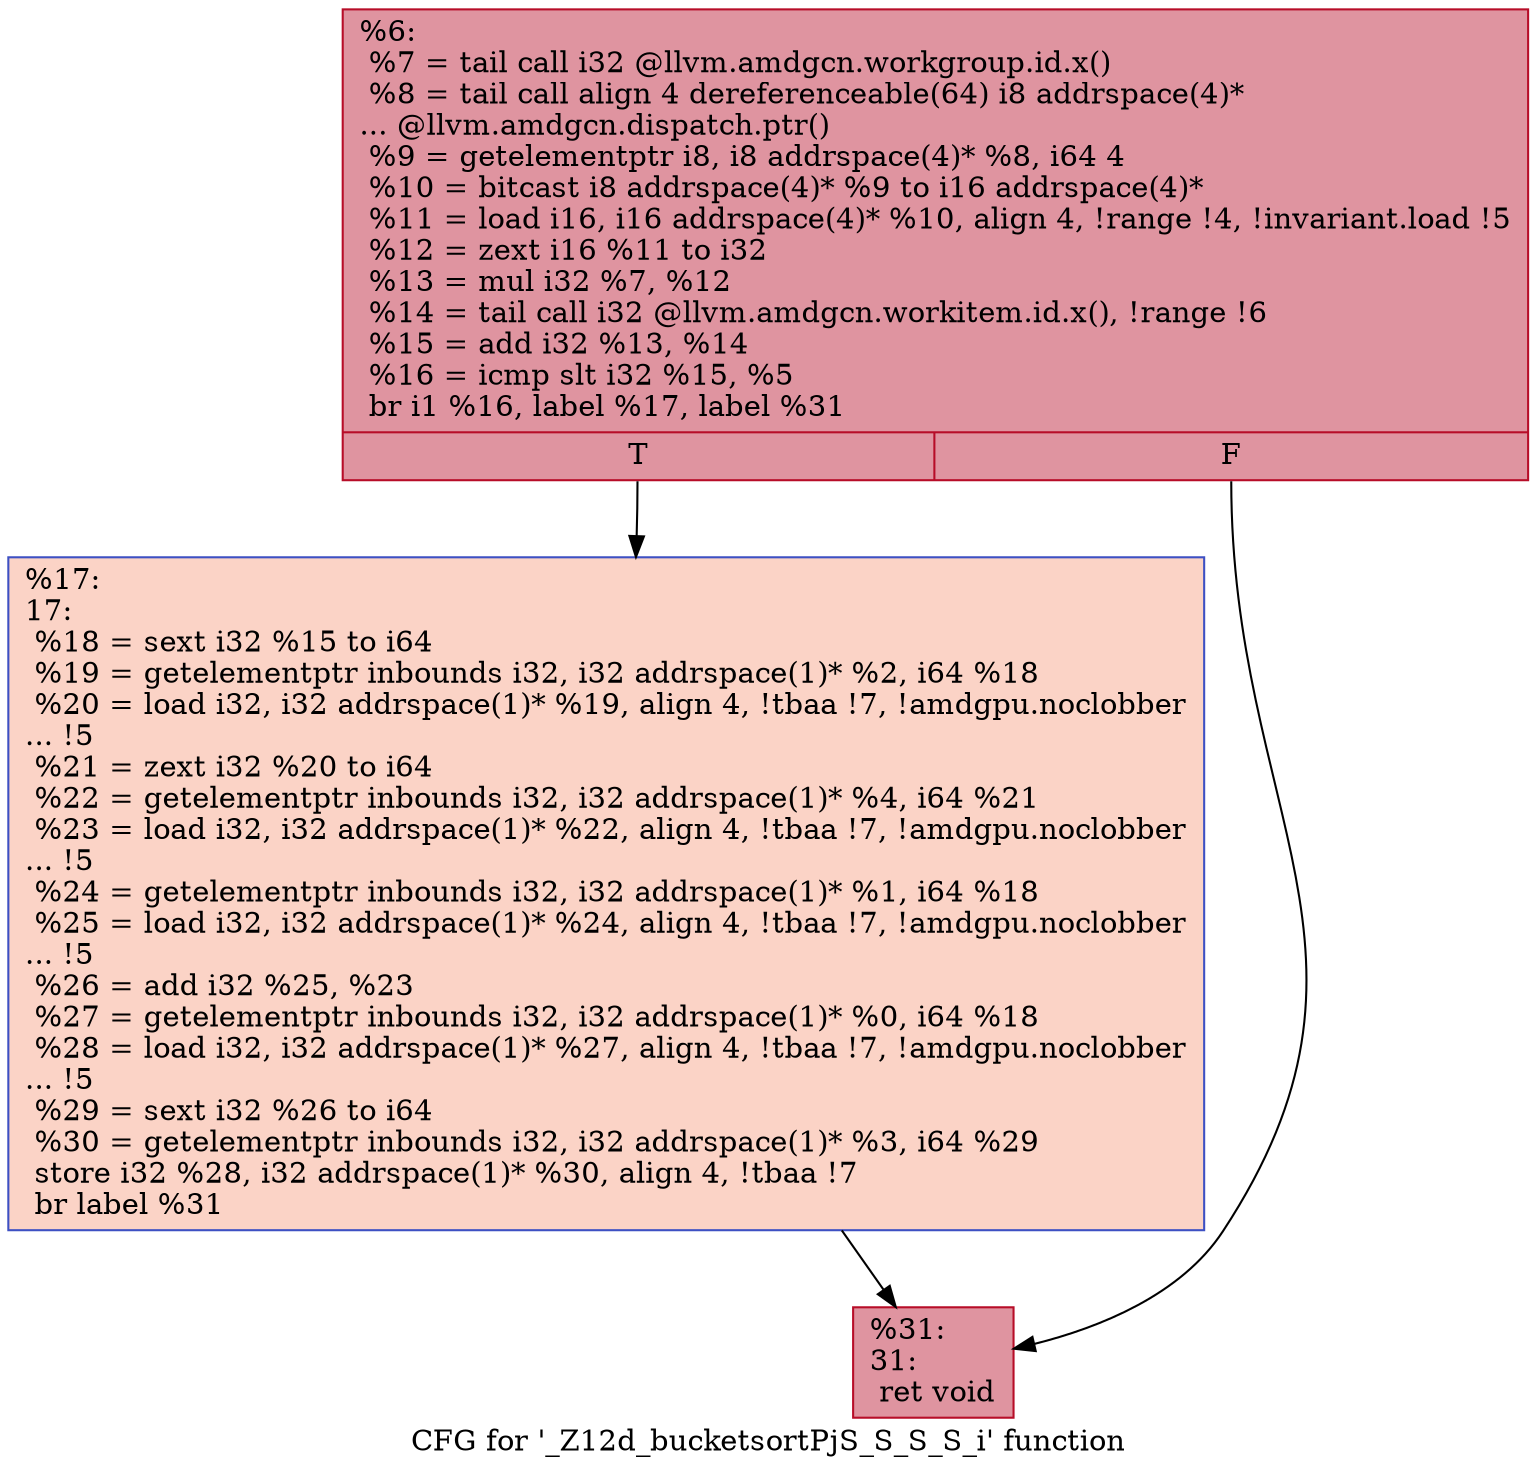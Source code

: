 digraph "CFG for '_Z12d_bucketsortPjS_S_S_S_i' function" {
	label="CFG for '_Z12d_bucketsortPjS_S_S_S_i' function";

	Node0x599f340 [shape=record,color="#b70d28ff", style=filled, fillcolor="#b70d2870",label="{%6:\l  %7 = tail call i32 @llvm.amdgcn.workgroup.id.x()\l  %8 = tail call align 4 dereferenceable(64) i8 addrspace(4)*\l... @llvm.amdgcn.dispatch.ptr()\l  %9 = getelementptr i8, i8 addrspace(4)* %8, i64 4\l  %10 = bitcast i8 addrspace(4)* %9 to i16 addrspace(4)*\l  %11 = load i16, i16 addrspace(4)* %10, align 4, !range !4, !invariant.load !5\l  %12 = zext i16 %11 to i32\l  %13 = mul i32 %7, %12\l  %14 = tail call i32 @llvm.amdgcn.workitem.id.x(), !range !6\l  %15 = add i32 %13, %14\l  %16 = icmp slt i32 %15, %5\l  br i1 %16, label %17, label %31\l|{<s0>T|<s1>F}}"];
	Node0x599f340:s0 -> Node0x599f750;
	Node0x599f340:s1 -> Node0x59a1320;
	Node0x599f750 [shape=record,color="#3d50c3ff", style=filled, fillcolor="#f59c7d70",label="{%17:\l17:                                               \l  %18 = sext i32 %15 to i64\l  %19 = getelementptr inbounds i32, i32 addrspace(1)* %2, i64 %18\l  %20 = load i32, i32 addrspace(1)* %19, align 4, !tbaa !7, !amdgpu.noclobber\l... !5\l  %21 = zext i32 %20 to i64\l  %22 = getelementptr inbounds i32, i32 addrspace(1)* %4, i64 %21\l  %23 = load i32, i32 addrspace(1)* %22, align 4, !tbaa !7, !amdgpu.noclobber\l... !5\l  %24 = getelementptr inbounds i32, i32 addrspace(1)* %1, i64 %18\l  %25 = load i32, i32 addrspace(1)* %24, align 4, !tbaa !7, !amdgpu.noclobber\l... !5\l  %26 = add i32 %25, %23\l  %27 = getelementptr inbounds i32, i32 addrspace(1)* %0, i64 %18\l  %28 = load i32, i32 addrspace(1)* %27, align 4, !tbaa !7, !amdgpu.noclobber\l... !5\l  %29 = sext i32 %26 to i64\l  %30 = getelementptr inbounds i32, i32 addrspace(1)* %3, i64 %29\l  store i32 %28, i32 addrspace(1)* %30, align 4, !tbaa !7\l  br label %31\l}"];
	Node0x599f750 -> Node0x59a1320;
	Node0x59a1320 [shape=record,color="#b70d28ff", style=filled, fillcolor="#b70d2870",label="{%31:\l31:                                               \l  ret void\l}"];
}
